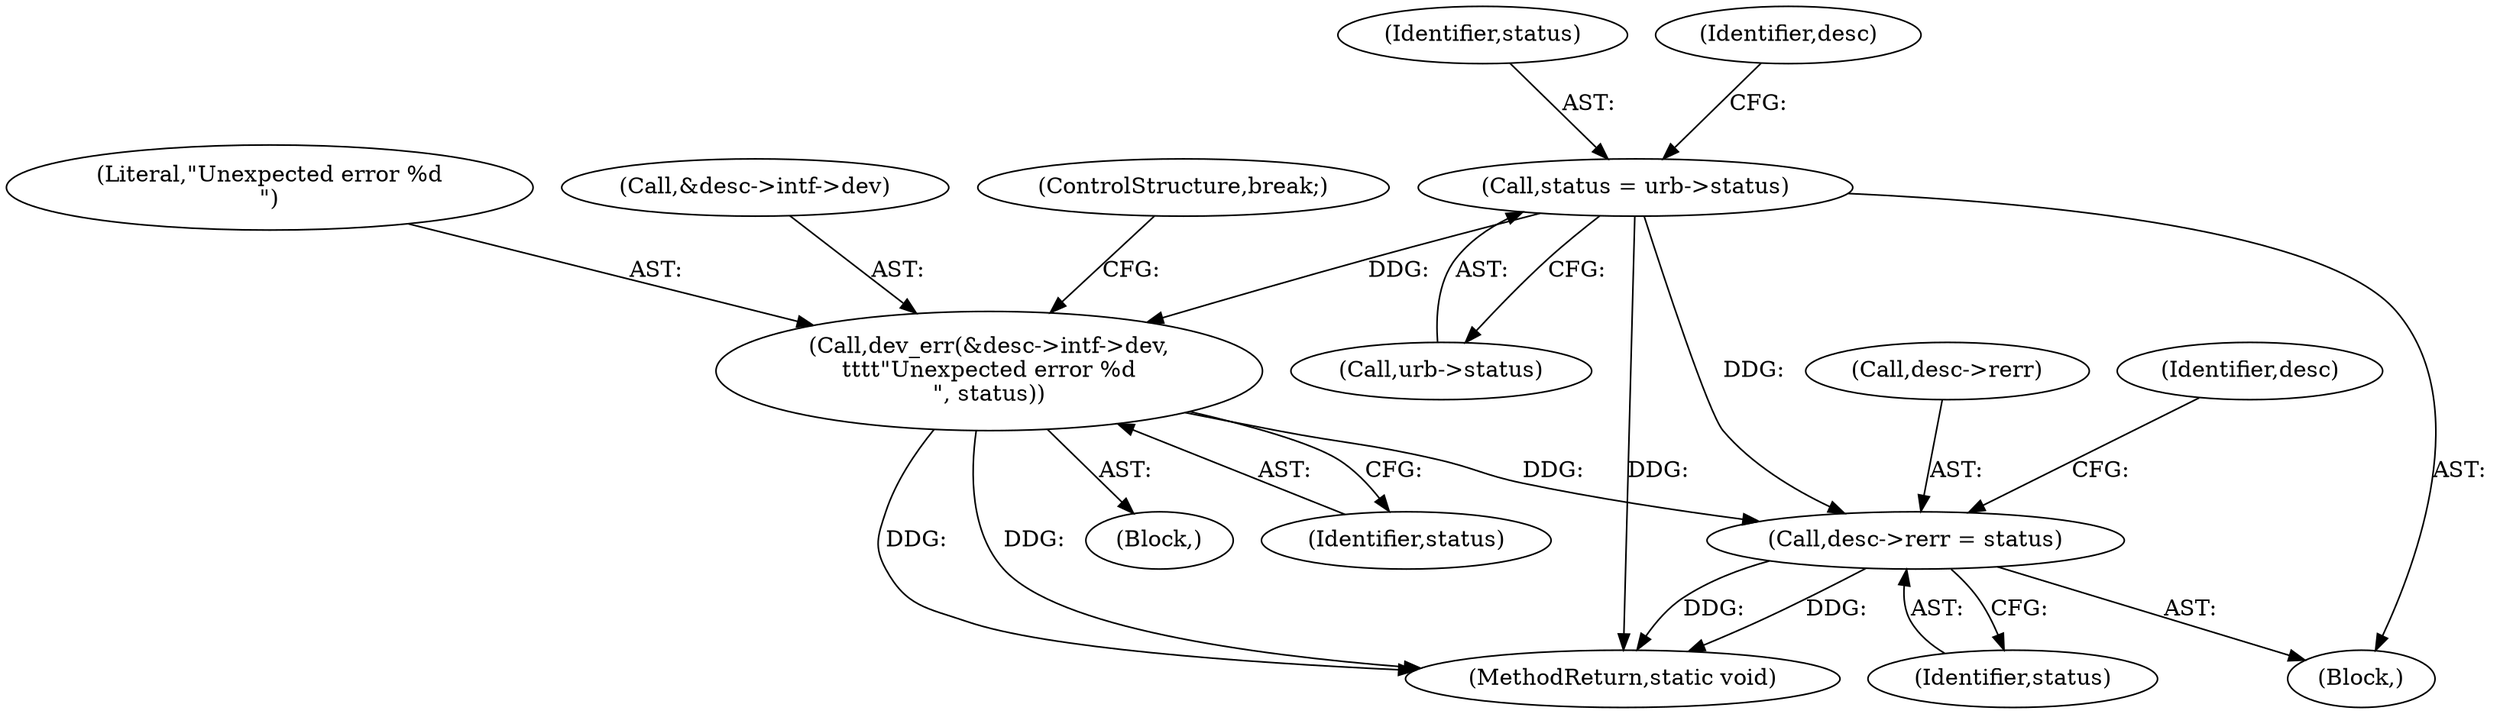 digraph "0_linux_c0f5ecee4e741667b2493c742b60b6218d40b3aa@pointer" {
"1000173" [label="(Call,dev_err(&desc->intf->dev,\n\t\t\t\t\"Unexpected error %d\n\", status))"];
"1000110" [label="(Call,status = urb->status)"];
"1000183" [label="(Call,desc->rerr = status)"];
"1000173" [label="(Call,dev_err(&desc->intf->dev,\n\t\t\t\t\"Unexpected error %d\n\", status))"];
"1000102" [label="(Block,)"];
"1000182" [label="(ControlStructure,break;)"];
"1000111" [label="(Identifier,status)"];
"1000180" [label="(Literal,\"Unexpected error %d\n\")"];
"1000131" [label="(Block,)"];
"1000112" [label="(Call,urb->status)"];
"1000184" [label="(Call,desc->rerr)"];
"1000187" [label="(Identifier,status)"];
"1000190" [label="(Identifier,desc)"];
"1000174" [label="(Call,&desc->intf->dev)"];
"1000181" [label="(Identifier,status)"];
"1000118" [label="(Identifier,desc)"];
"1000183" [label="(Call,desc->rerr = status)"];
"1000110" [label="(Call,status = urb->status)"];
"1000233" [label="(MethodReturn,static void)"];
"1000173" -> "1000131"  [label="AST: "];
"1000173" -> "1000181"  [label="CFG: "];
"1000174" -> "1000173"  [label="AST: "];
"1000180" -> "1000173"  [label="AST: "];
"1000181" -> "1000173"  [label="AST: "];
"1000182" -> "1000173"  [label="CFG: "];
"1000173" -> "1000233"  [label="DDG: "];
"1000173" -> "1000233"  [label="DDG: "];
"1000110" -> "1000173"  [label="DDG: "];
"1000173" -> "1000183"  [label="DDG: "];
"1000110" -> "1000102"  [label="AST: "];
"1000110" -> "1000112"  [label="CFG: "];
"1000111" -> "1000110"  [label="AST: "];
"1000112" -> "1000110"  [label="AST: "];
"1000118" -> "1000110"  [label="CFG: "];
"1000110" -> "1000233"  [label="DDG: "];
"1000110" -> "1000183"  [label="DDG: "];
"1000183" -> "1000102"  [label="AST: "];
"1000183" -> "1000187"  [label="CFG: "];
"1000184" -> "1000183"  [label="AST: "];
"1000187" -> "1000183"  [label="AST: "];
"1000190" -> "1000183"  [label="CFG: "];
"1000183" -> "1000233"  [label="DDG: "];
"1000183" -> "1000233"  [label="DDG: "];
}
